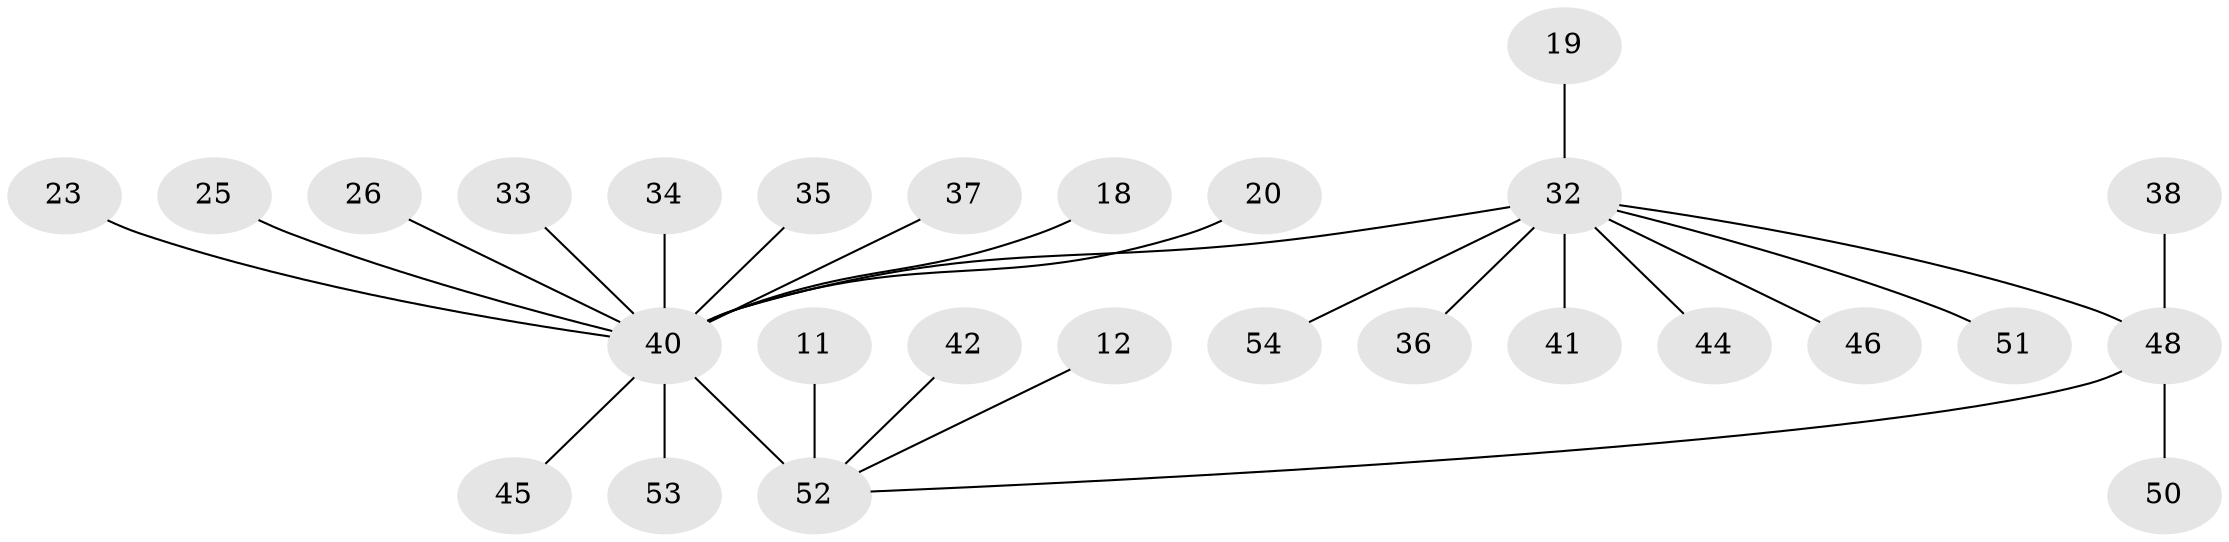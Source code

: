 // original degree distribution, {12: 0.018518518518518517, 3: 0.1111111111111111, 10: 0.018518518518518517, 6: 0.037037037037037035, 2: 0.2222222222222222, 7: 0.037037037037037035, 8: 0.018518518518518517, 5: 0.037037037037037035, 1: 0.4444444444444444, 4: 0.05555555555555555}
// Generated by graph-tools (version 1.1) at 2025/48/03/09/25 04:48:33]
// undirected, 27 vertices, 27 edges
graph export_dot {
graph [start="1"]
  node [color=gray90,style=filled];
  11;
  12;
  18;
  19;
  20;
  23 [super="+16"];
  25;
  26;
  32 [super="+17+24+9"];
  33;
  34;
  35 [super="+15"];
  36;
  37;
  38;
  40 [super="+39+31+27"];
  41 [super="+5"];
  42 [super="+30"];
  44;
  45;
  46;
  48 [super="+13+43+29"];
  50;
  51 [super="+49"];
  52 [super="+22+47+6"];
  53 [super="+2"];
  54;
  11 -- 52;
  12 -- 52;
  18 -- 40;
  19 -- 32;
  20 -- 40;
  23 -- 40;
  25 -- 40;
  26 -- 40;
  32 -- 48 [weight=6];
  32 -- 36;
  32 -- 44;
  32 -- 40 [weight=8];
  32 -- 46;
  32 -- 54;
  32 -- 41;
  32 -- 51 [weight=2];
  33 -- 40;
  34 -- 40;
  35 -- 40;
  37 -- 40;
  38 -- 48;
  40 -- 52 [weight=4];
  40 -- 45;
  40 -- 53 [weight=2];
  42 -- 52;
  48 -- 50;
  48 -- 52;
}
